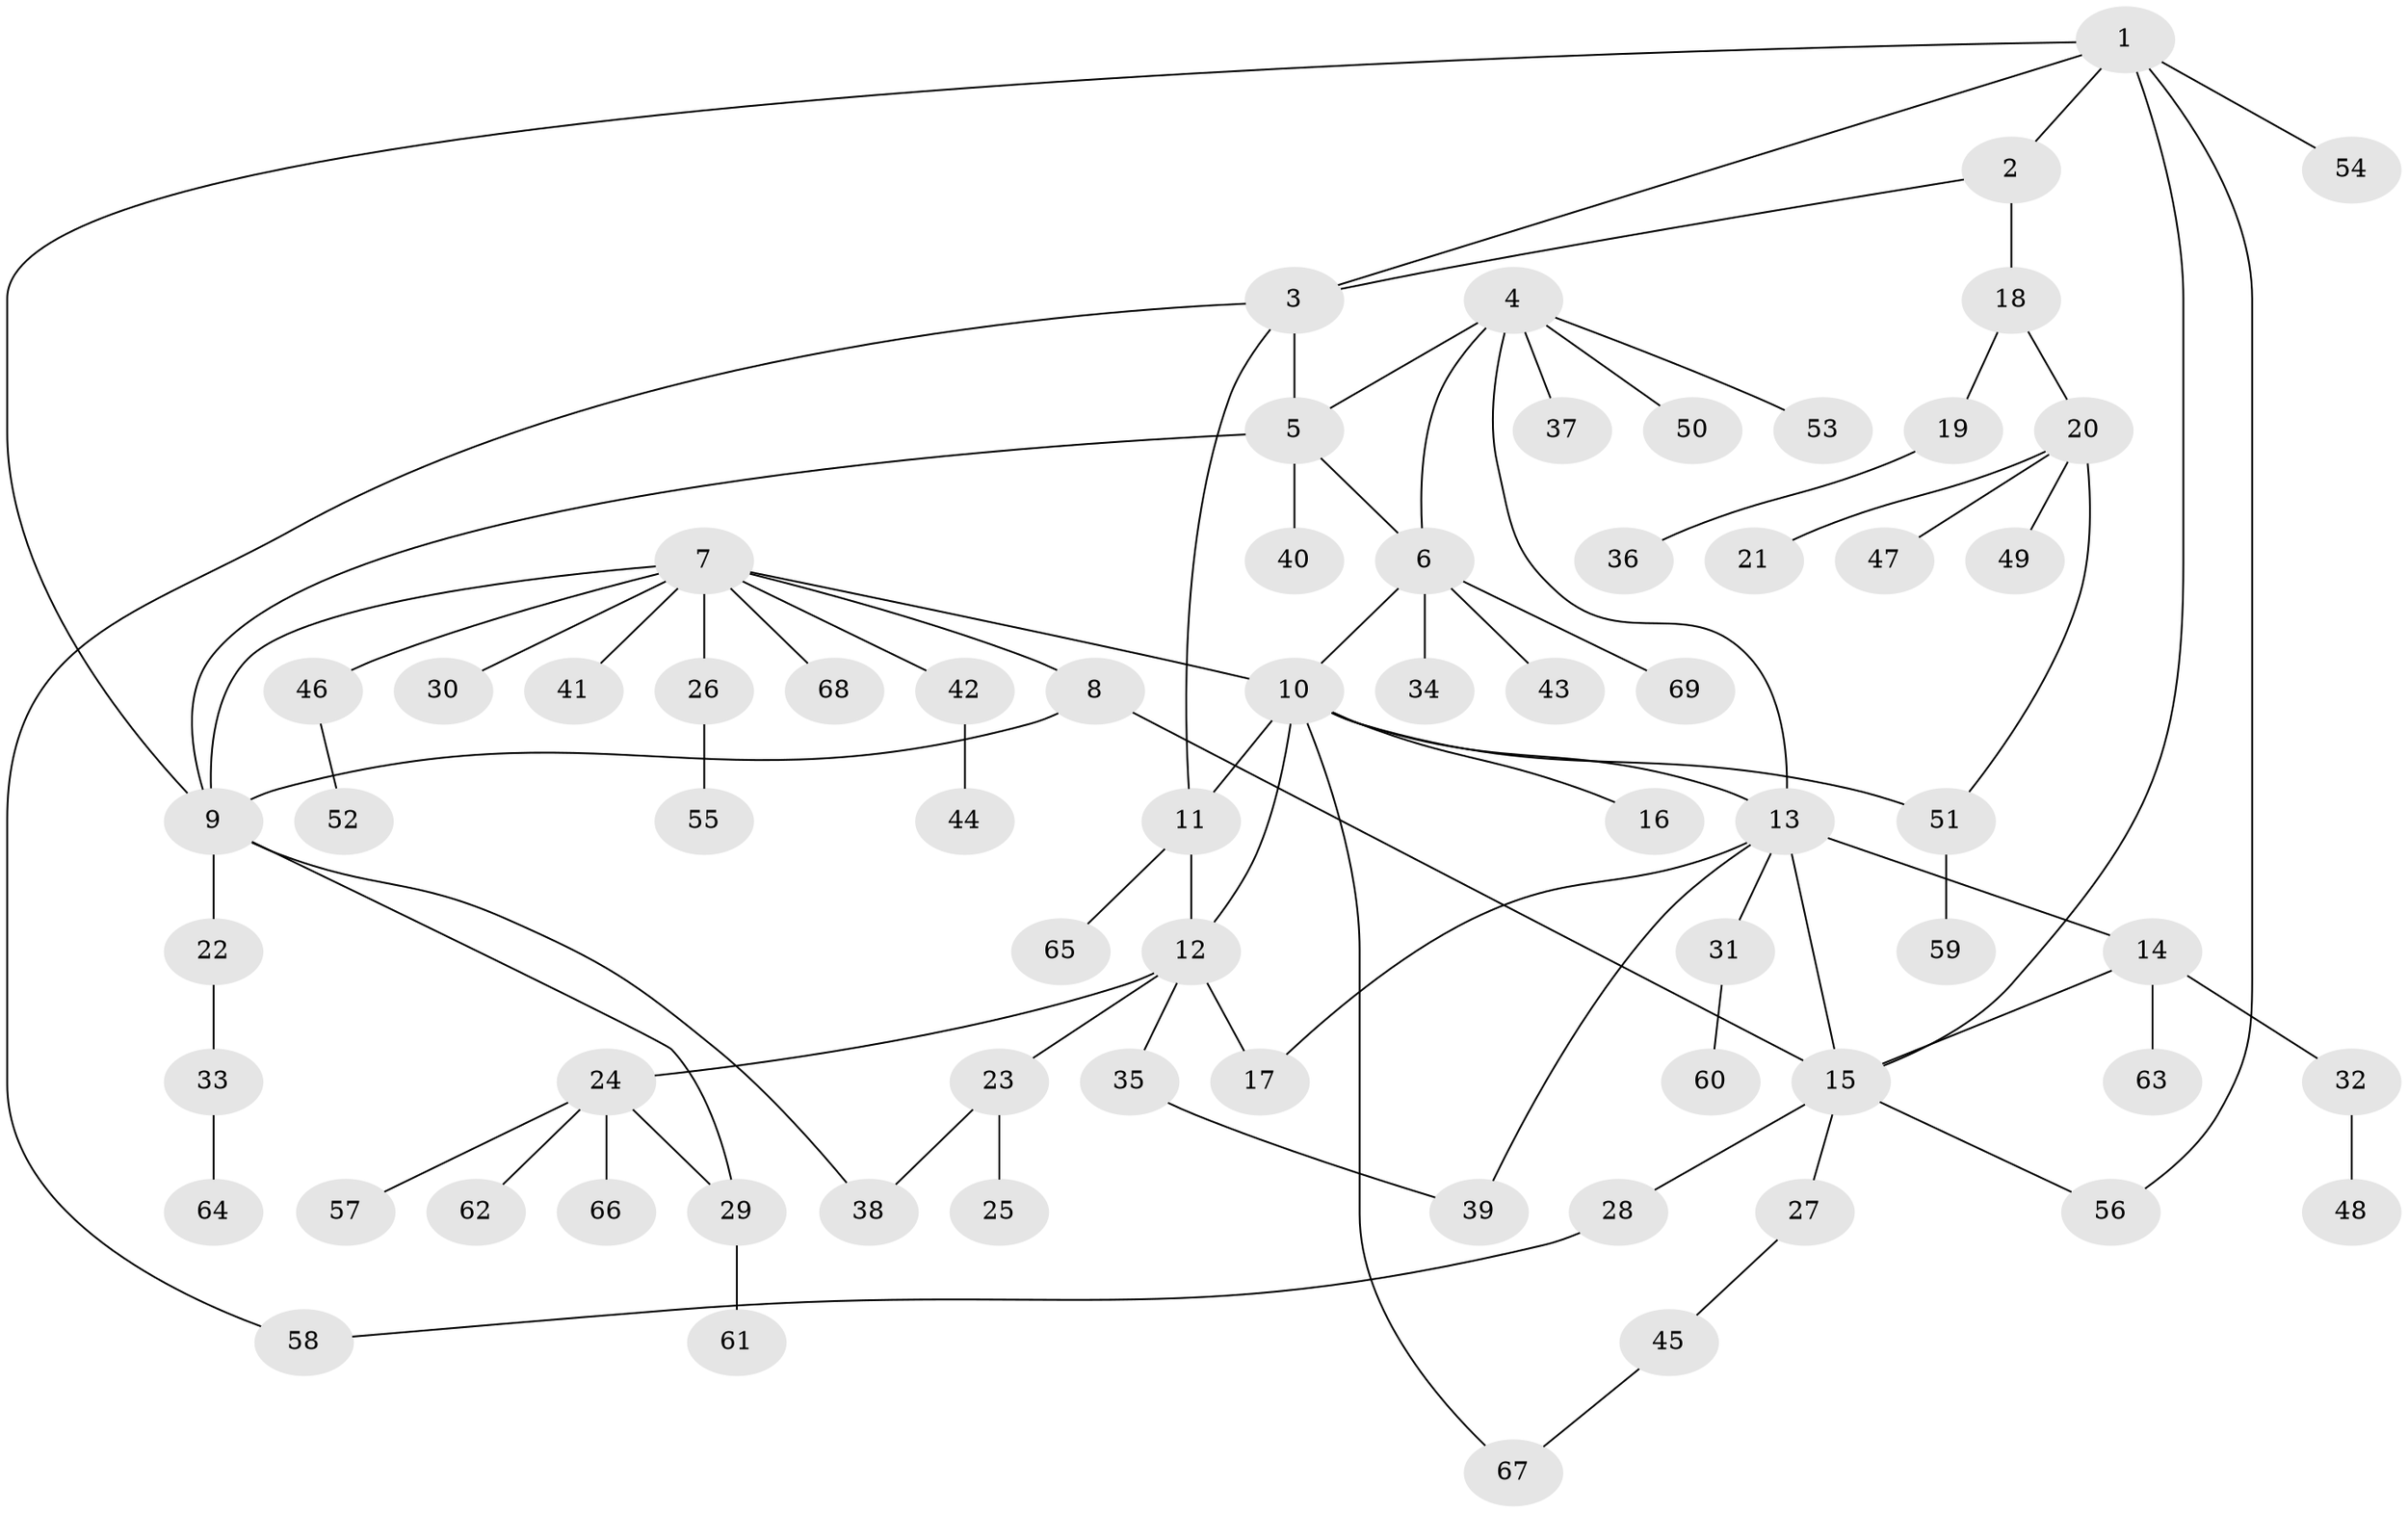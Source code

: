 // Generated by graph-tools (version 1.1) at 2025/02/03/09/25 03:02:35]
// undirected, 69 vertices, 87 edges
graph export_dot {
graph [start="1"]
  node [color=gray90,style=filled];
  1;
  2;
  3;
  4;
  5;
  6;
  7;
  8;
  9;
  10;
  11;
  12;
  13;
  14;
  15;
  16;
  17;
  18;
  19;
  20;
  21;
  22;
  23;
  24;
  25;
  26;
  27;
  28;
  29;
  30;
  31;
  32;
  33;
  34;
  35;
  36;
  37;
  38;
  39;
  40;
  41;
  42;
  43;
  44;
  45;
  46;
  47;
  48;
  49;
  50;
  51;
  52;
  53;
  54;
  55;
  56;
  57;
  58;
  59;
  60;
  61;
  62;
  63;
  64;
  65;
  66;
  67;
  68;
  69;
  1 -- 2;
  1 -- 3;
  1 -- 9;
  1 -- 15;
  1 -- 54;
  1 -- 56;
  2 -- 3;
  2 -- 18;
  3 -- 5;
  3 -- 11;
  3 -- 58;
  4 -- 5;
  4 -- 6;
  4 -- 13;
  4 -- 37;
  4 -- 50;
  4 -- 53;
  5 -- 6;
  5 -- 9;
  5 -- 40;
  6 -- 10;
  6 -- 34;
  6 -- 43;
  6 -- 69;
  7 -- 8;
  7 -- 9;
  7 -- 10;
  7 -- 26;
  7 -- 30;
  7 -- 41;
  7 -- 42;
  7 -- 46;
  7 -- 68;
  8 -- 9;
  8 -- 15;
  9 -- 22;
  9 -- 29;
  9 -- 38;
  10 -- 11;
  10 -- 12;
  10 -- 13;
  10 -- 16;
  10 -- 51;
  10 -- 67;
  11 -- 12;
  11 -- 65;
  12 -- 17;
  12 -- 23;
  12 -- 24;
  12 -- 35;
  13 -- 14;
  13 -- 15;
  13 -- 17;
  13 -- 31;
  13 -- 39;
  14 -- 15;
  14 -- 32;
  14 -- 63;
  15 -- 27;
  15 -- 28;
  15 -- 56;
  18 -- 19;
  18 -- 20;
  19 -- 36;
  20 -- 21;
  20 -- 47;
  20 -- 49;
  20 -- 51;
  22 -- 33;
  23 -- 25;
  23 -- 38;
  24 -- 29;
  24 -- 57;
  24 -- 62;
  24 -- 66;
  26 -- 55;
  27 -- 45;
  28 -- 58;
  29 -- 61;
  31 -- 60;
  32 -- 48;
  33 -- 64;
  35 -- 39;
  42 -- 44;
  45 -- 67;
  46 -- 52;
  51 -- 59;
}
